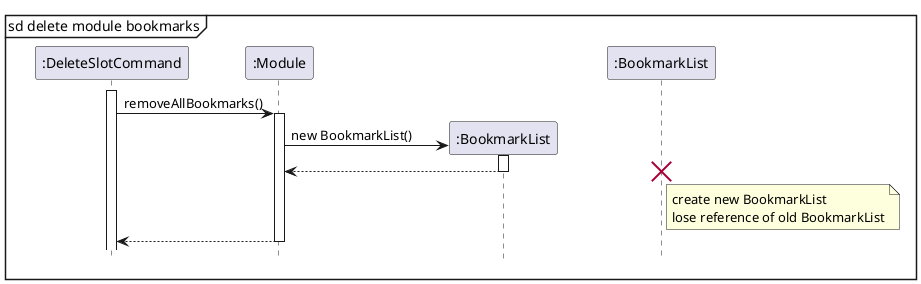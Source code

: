 @startuml
hide footbox
skinparam ParticipantPadding 20

mainframe sd delete module bookmarks

participant ":DeleteSlotCommand" as DeleteSlotCommand
participant ":Module" as Module
participant ":BookmarkList" as BookmarkList
participant ":BookmarkList" as oldBookmarkList

activate DeleteSlotCommand

DeleteSlotCommand -> Module : removeAllBookmarks()
activate Module

Module -> BookmarkList** : new BookmarkList()
activate BookmarkList

BookmarkList --> Module
deactivate BookmarkList

destroy oldBookmarkList
note right of oldBookmarkList : create new BookmarkList\nlose reference of old BookmarkList

Module --> DeleteSlotCommand
deactivate Module

@enduml